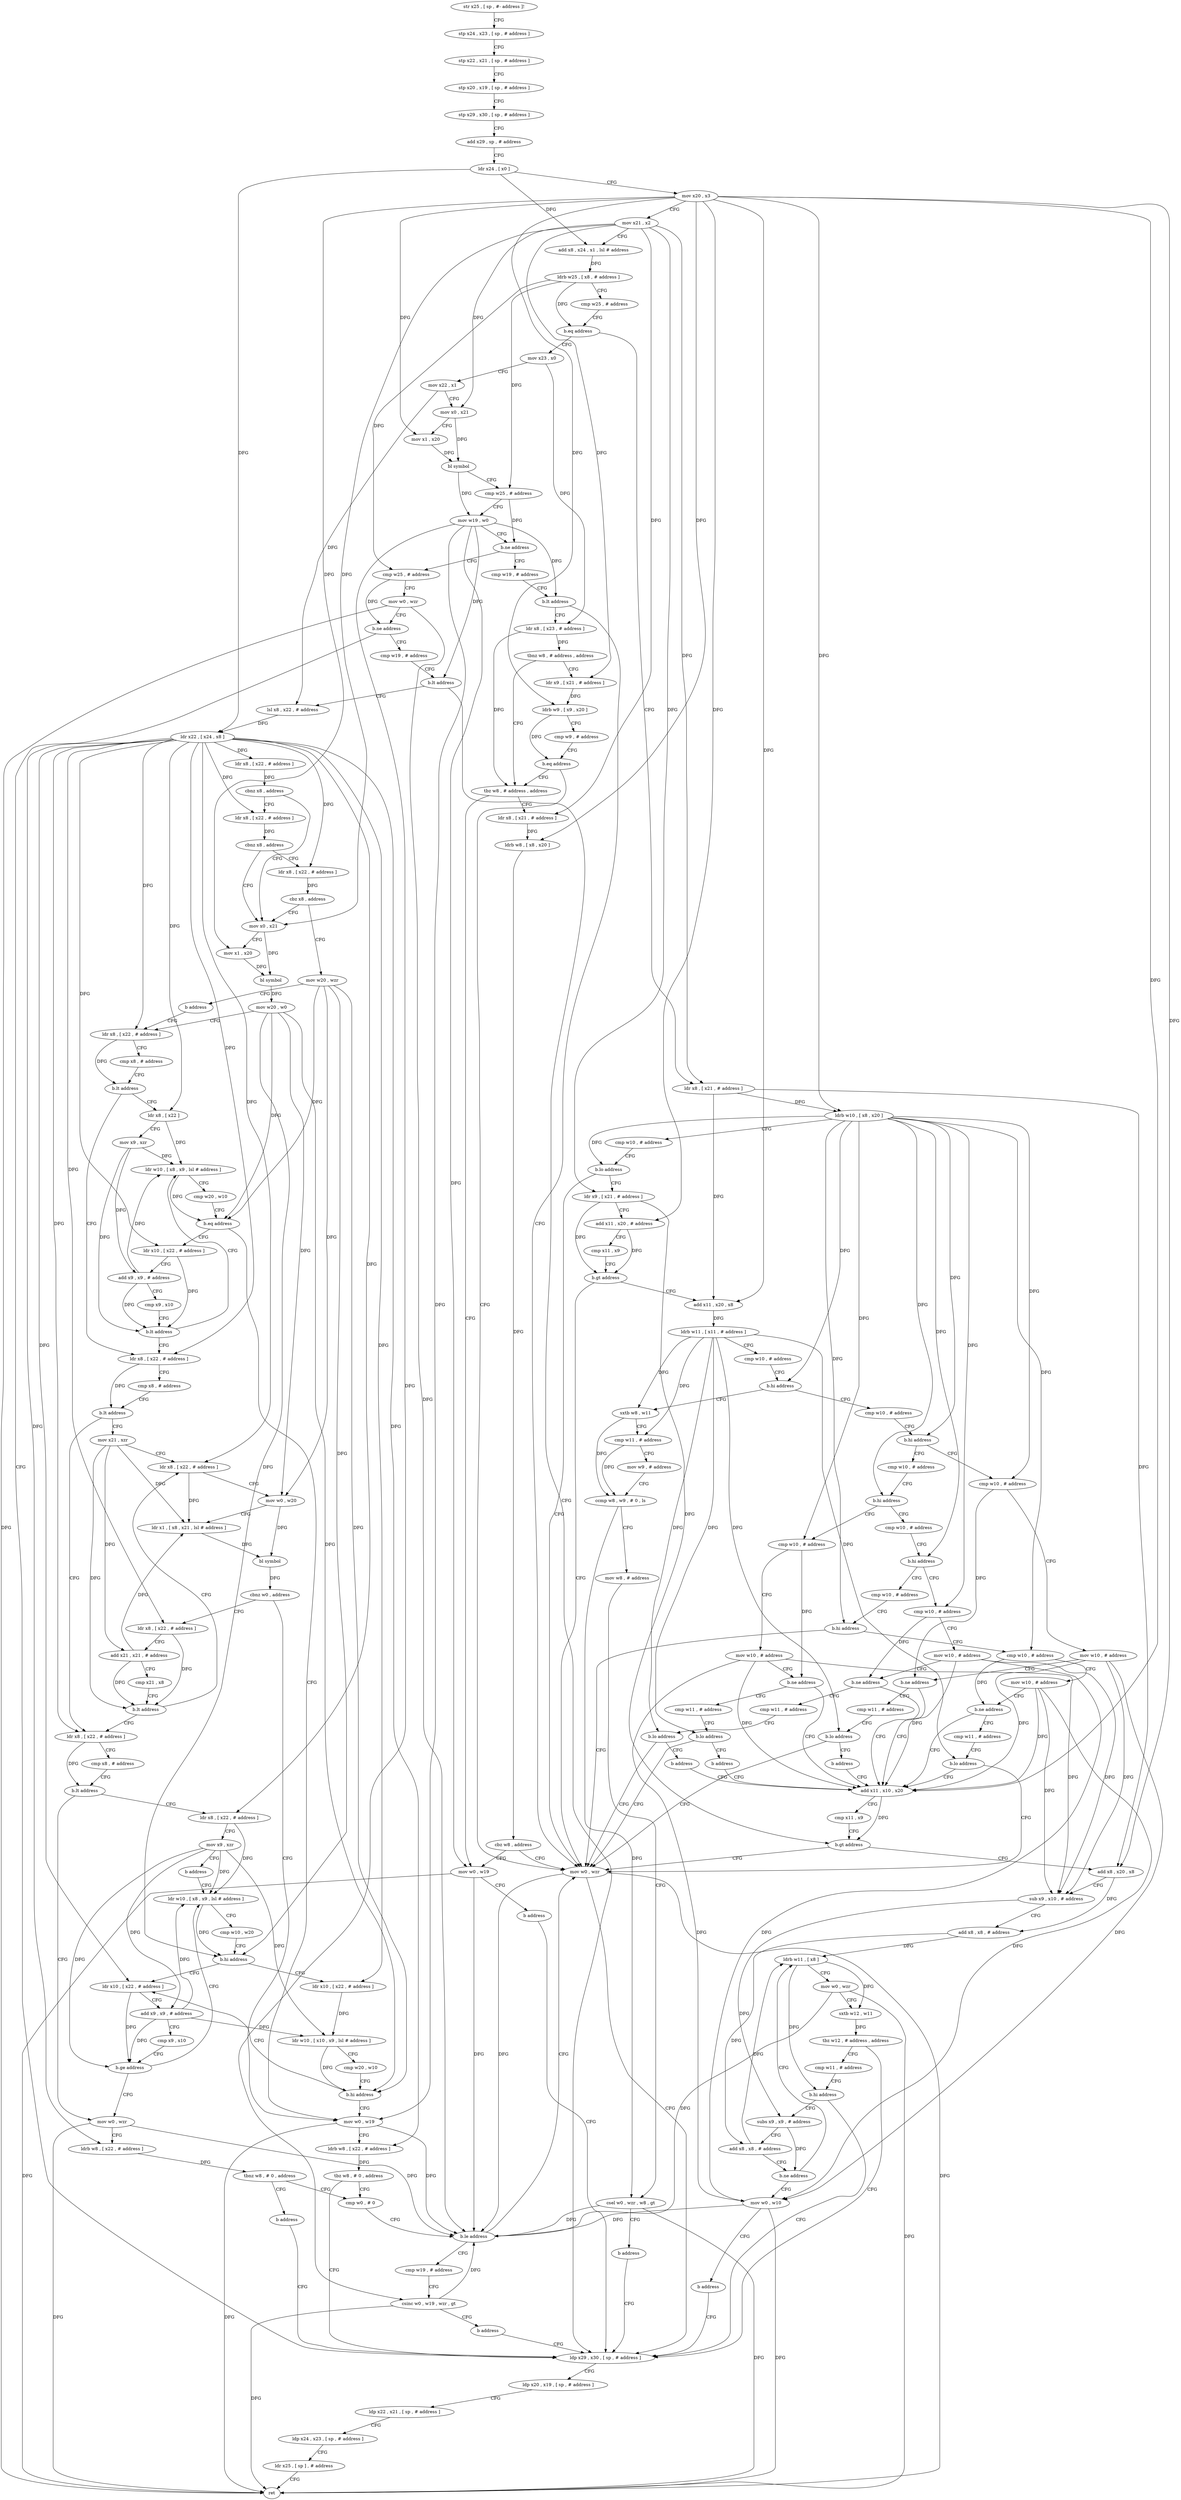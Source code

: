 digraph "func" {
"4254848" [label = "str x25 , [ sp , #- address ]!" ]
"4254852" [label = "stp x24 , x23 , [ sp , # address ]" ]
"4254856" [label = "stp x22 , x21 , [ sp , # address ]" ]
"4254860" [label = "stp x20 , x19 , [ sp , # address ]" ]
"4254864" [label = "stp x29 , x30 , [ sp , # address ]" ]
"4254868" [label = "add x29 , sp , # address" ]
"4254872" [label = "ldr x24 , [ x0 ]" ]
"4254876" [label = "mov x20 , x3" ]
"4254880" [label = "mov x21 , x2" ]
"4254884" [label = "add x8 , x24 , x1 , lsl # address" ]
"4254888" [label = "ldrb w25 , [ x8 , # address ]" ]
"4254892" [label = "cmp w25 , # address" ]
"4254896" [label = "b.eq address" ]
"4255308" [label = "ldr x8 , [ x21 , # address ]" ]
"4254900" [label = "mov x23 , x0" ]
"4255312" [label = "ldrb w10 , [ x8 , x20 ]" ]
"4255316" [label = "cmp w10 , # address" ]
"4255320" [label = "b.lo address" ]
"4255244" [label = "mov w0 , wzr" ]
"4255324" [label = "ldr x9 , [ x21 , # address ]" ]
"4254904" [label = "mov x22 , x1" ]
"4254908" [label = "mov x0 , x21" ]
"4254912" [label = "mov x1 , x20" ]
"4254916" [label = "bl symbol" ]
"4254920" [label = "cmp w25 , # address" ]
"4254924" [label = "mov w19 , w0" ]
"4254928" [label = "b.ne address" ]
"4254988" [label = "cmp w25 , # address" ]
"4254932" [label = "cmp w19 , # address" ]
"4255248" [label = "ldp x29 , x30 , [ sp , # address ]" ]
"4255328" [label = "add x11 , x20 , # address" ]
"4255332" [label = "cmp x11 , x9" ]
"4255336" [label = "b.gt address" ]
"4255340" [label = "add x11 , x20 , x8" ]
"4254992" [label = "mov w0 , wzr" ]
"4254996" [label = "b.ne address" ]
"4255000" [label = "cmp w19 , # address" ]
"4254936" [label = "b.lt address" ]
"4254940" [label = "ldr x8 , [ x23 , # address ]" ]
"4255344" [label = "ldrb w11 , [ x11 , # address ]" ]
"4255348" [label = "cmp w10 , # address" ]
"4255352" [label = "b.hi address" ]
"4255384" [label = "cmp w10 , # address" ]
"4255356" [label = "sxtb w8 , w11" ]
"4255252" [label = "ldp x20 , x19 , [ sp , # address ]" ]
"4255256" [label = "ldp x22 , x21 , [ sp , # address ]" ]
"4255260" [label = "ldp x24 , x23 , [ sp , # address ]" ]
"4255264" [label = "ldr x25 , [ sp ] , # address" ]
"4255268" [label = "ret" ]
"4255004" [label = "b.lt address" ]
"4255008" [label = "lsl x8 , x22 , # address" ]
"4254944" [label = "tbnz w8 , # address , address" ]
"4254964" [label = "tbz w8 , # address , address" ]
"4254948" [label = "ldr x9 , [ x21 , # address ]" ]
"4255388" [label = "b.hi address" ]
"4255416" [label = "cmp w10 , # address" ]
"4255392" [label = "cmp w10 , # address" ]
"4255360" [label = "cmp w11 , # address" ]
"4255364" [label = "mov w9 , # address" ]
"4255368" [label = "ccmp w8 , w9 , # 0 , ls" ]
"4255372" [label = "mov w8 , # address" ]
"4255376" [label = "csel w0 , wzr , w8 , gt" ]
"4255380" [label = "b address" ]
"4255012" [label = "ldr x22 , [ x24 , x8 ]" ]
"4255016" [label = "ldr x8 , [ x22 , # address ]" ]
"4255020" [label = "cbnz x8 , address" ]
"4255040" [label = "mov x0 , x21" ]
"4255024" [label = "ldr x8 , [ x22 , # address ]" ]
"4254980" [label = "mov w0 , w19" ]
"4254968" [label = "ldr x8 , [ x21 , # address ]" ]
"4254952" [label = "ldrb w9 , [ x9 , x20 ]" ]
"4254956" [label = "cmp w9 , # address" ]
"4254960" [label = "b.eq address" ]
"4255420" [label = "b.hi address" ]
"4255448" [label = "cmp w10 , # address" ]
"4255424" [label = "cmp w10 , # address" ]
"4255396" [label = "mov w10 , # address" ]
"4255400" [label = "b.ne address" ]
"4255508" [label = "add x11 , x10 , x20" ]
"4255404" [label = "cmp w11 , # address" ]
"4255044" [label = "mov x1 , x20" ]
"4255048" [label = "bl symbol" ]
"4255052" [label = "mov w20 , w0" ]
"4255056" [label = "ldr x8 , [ x22 , # address ]" ]
"4255028" [label = "cbnz x8 , address" ]
"4255032" [label = "ldr x8 , [ x22 , # address ]" ]
"4254984" [label = "b address" ]
"4254972" [label = "ldrb w8 , [ x8 , x20 ]" ]
"4254976" [label = "cbz w8 , address" ]
"4255452" [label = "b.hi address" ]
"4255480" [label = "cmp w10 , # address" ]
"4255456" [label = "cmp w10 , # address" ]
"4255428" [label = "mov w10 , # address" ]
"4255432" [label = "b.ne address" ]
"4255436" [label = "cmp w11 , # address" ]
"4255512" [label = "cmp x11 , x9" ]
"4255516" [label = "b.gt address" ]
"4255520" [label = "add x8 , x20 , x8" ]
"4255408" [label = "b.lo address" ]
"4255412" [label = "b address" ]
"4255104" [label = "ldr x8 , [ x22 , # address ]" ]
"4255108" [label = "cmp x8 , # address" ]
"4255112" [label = "b.lt address" ]
"4255156" [label = "ldr x8 , [ x22 , # address ]" ]
"4255116" [label = "mov x21 , xzr" ]
"4255068" [label = "ldr x8 , [ x22 ]" ]
"4255072" [label = "mov x9 , xzr" ]
"4255076" [label = "ldr w10 , [ x8 , x9 , lsl # address ]" ]
"4255036" [label = "cbz x8 , address" ]
"4255300" [label = "mov w20 , wzr" ]
"4255484" [label = "b.hi address" ]
"4255488" [label = "cmp w10 , # address" ]
"4255460" [label = "mov w10 , # address" ]
"4255464" [label = "b.ne address" ]
"4255468" [label = "cmp w11 , # address" ]
"4255440" [label = "b.lo address" ]
"4255444" [label = "b address" ]
"4255524" [label = "sub x9 , x10 , # address" ]
"4255528" [label = "add x8 , x8 , # address" ]
"4255532" [label = "ldrb w11 , [ x8 ]" ]
"4255160" [label = "cmp x8 , # address" ]
"4255164" [label = "b.lt address" ]
"4255272" [label = "mov w0 , wzr" ]
"4255168" [label = "ldr x8 , [ x22 , # address ]" ]
"4255120" [label = "ldr x8 , [ x22 , # address ]" ]
"4255224" [label = "mov w0 , w19" ]
"4255228" [label = "ldrb w8 , [ x22 , # address ]" ]
"4255232" [label = "tbz w8 , # 0 , address" ]
"4255236" [label = "cmp w0 , # 0" ]
"4255088" [label = "ldr x10 , [ x22 , # address ]" ]
"4255092" [label = "add x9 , x9 , # address" ]
"4255096" [label = "cmp x9 , x10" ]
"4255100" [label = "b.lt address" ]
"4255304" [label = "b address" ]
"4255492" [label = "mov w10 , # address" ]
"4255496" [label = "b.ne address" ]
"4255500" [label = "cmp w11 , # address" ]
"4255472" [label = "b.lo address" ]
"4255476" [label = "b address" ]
"4255548" [label = "cmp w11 , # address" ]
"4255552" [label = "b.hi address" ]
"4255556" [label = "subs x9 , x9 , # address" ]
"4255276" [label = "ldrb w8 , [ x22 , # address ]" ]
"4255280" [label = "tbnz w8 , # 0 , address" ]
"4255284" [label = "b address" ]
"4255172" [label = "mov x9 , xzr" ]
"4255176" [label = "b address" ]
"4255196" [label = "ldr w10 , [ x8 , x9 , lsl # address ]" ]
"4255140" [label = "ldr x8 , [ x22 , # address ]" ]
"4255144" [label = "add x21 , x21 , # address" ]
"4255148" [label = "cmp x21 , x8" ]
"4255152" [label = "b.lt address" ]
"4255240" [label = "b.le address" ]
"4255288" [label = "cmp w19 , # address" ]
"4255080" [label = "cmp w20 , w10" ]
"4255084" [label = "b.eq address" ]
"4255060" [label = "cmp x8 , # address" ]
"4255064" [label = "b.lt address" ]
"4255504" [label = "b.lo address" ]
"4255560" [label = "add x8 , x8 , # address" ]
"4255564" [label = "b.ne address" ]
"4255568" [label = "mov w0 , w10" ]
"4255200" [label = "cmp w10 , w20" ]
"4255204" [label = "b.hi address" ]
"4255180" [label = "ldr x10 , [ x22 , # address ]" ]
"4255208" [label = "ldr x10 , [ x22 , # address ]" ]
"4255124" [label = "mov w0 , w20" ]
"4255128" [label = "ldr x1 , [ x8 , x21 , lsl # address ]" ]
"4255132" [label = "bl symbol" ]
"4255136" [label = "cbnz w0 , address" ]
"4255292" [label = "csinc w0 , w19 , wzr , gt" ]
"4255296" [label = "b address" ]
"4255536" [label = "mov w0 , wzr" ]
"4255540" [label = "sxtb w12 , w11" ]
"4255544" [label = "tbz w12 , # address , address" ]
"4255572" [label = "b address" ]
"4255184" [label = "add x9 , x9 , # address" ]
"4255188" [label = "cmp x9 , x10" ]
"4255192" [label = "b.ge address" ]
"4255212" [label = "ldr w10 , [ x10 , x9 , lsl # address ]" ]
"4255216" [label = "cmp w20 , w10" ]
"4255220" [label = "b.hi address" ]
"4254848" -> "4254852" [ label = "CFG" ]
"4254852" -> "4254856" [ label = "CFG" ]
"4254856" -> "4254860" [ label = "CFG" ]
"4254860" -> "4254864" [ label = "CFG" ]
"4254864" -> "4254868" [ label = "CFG" ]
"4254868" -> "4254872" [ label = "CFG" ]
"4254872" -> "4254876" [ label = "CFG" ]
"4254872" -> "4254884" [ label = "DFG" ]
"4254872" -> "4255012" [ label = "DFG" ]
"4254876" -> "4254880" [ label = "CFG" ]
"4254876" -> "4255312" [ label = "DFG" ]
"4254876" -> "4254912" [ label = "DFG" ]
"4254876" -> "4255328" [ label = "DFG" ]
"4254876" -> "4255340" [ label = "DFG" ]
"4254876" -> "4254952" [ label = "DFG" ]
"4254876" -> "4255044" [ label = "DFG" ]
"4254876" -> "4254972" [ label = "DFG" ]
"4254876" -> "4255508" [ label = "DFG" ]
"4254876" -> "4255520" [ label = "DFG" ]
"4254880" -> "4254884" [ label = "CFG" ]
"4254880" -> "4255308" [ label = "DFG" ]
"4254880" -> "4254908" [ label = "DFG" ]
"4254880" -> "4255324" [ label = "DFG" ]
"4254880" -> "4254948" [ label = "DFG" ]
"4254880" -> "4255040" [ label = "DFG" ]
"4254880" -> "4254968" [ label = "DFG" ]
"4254884" -> "4254888" [ label = "DFG" ]
"4254888" -> "4254892" [ label = "CFG" ]
"4254888" -> "4254896" [ label = "DFG" ]
"4254888" -> "4254920" [ label = "DFG" ]
"4254888" -> "4254988" [ label = "DFG" ]
"4254892" -> "4254896" [ label = "CFG" ]
"4254896" -> "4255308" [ label = "CFG" ]
"4254896" -> "4254900" [ label = "CFG" ]
"4255308" -> "4255312" [ label = "DFG" ]
"4255308" -> "4255340" [ label = "DFG" ]
"4255308" -> "4255520" [ label = "DFG" ]
"4254900" -> "4254904" [ label = "CFG" ]
"4254900" -> "4254940" [ label = "DFG" ]
"4255312" -> "4255316" [ label = "CFG" ]
"4255312" -> "4255320" [ label = "DFG" ]
"4255312" -> "4255352" [ label = "DFG" ]
"4255312" -> "4255388" [ label = "DFG" ]
"4255312" -> "4255420" [ label = "DFG" ]
"4255312" -> "4255392" [ label = "DFG" ]
"4255312" -> "4255452" [ label = "DFG" ]
"4255312" -> "4255424" [ label = "DFG" ]
"4255312" -> "4255484" [ label = "DFG" ]
"4255312" -> "4255456" [ label = "DFG" ]
"4255312" -> "4255488" [ label = "DFG" ]
"4255316" -> "4255320" [ label = "CFG" ]
"4255320" -> "4255244" [ label = "CFG" ]
"4255320" -> "4255324" [ label = "CFG" ]
"4255244" -> "4255248" [ label = "CFG" ]
"4255244" -> "4255268" [ label = "DFG" ]
"4255244" -> "4255240" [ label = "DFG" ]
"4255324" -> "4255328" [ label = "CFG" ]
"4255324" -> "4255336" [ label = "DFG" ]
"4255324" -> "4255516" [ label = "DFG" ]
"4254904" -> "4254908" [ label = "CFG" ]
"4254904" -> "4255008" [ label = "DFG" ]
"4254908" -> "4254912" [ label = "CFG" ]
"4254908" -> "4254916" [ label = "DFG" ]
"4254912" -> "4254916" [ label = "DFG" ]
"4254916" -> "4254920" [ label = "CFG" ]
"4254916" -> "4254924" [ label = "DFG" ]
"4254920" -> "4254924" [ label = "CFG" ]
"4254920" -> "4254928" [ label = "DFG" ]
"4254924" -> "4254928" [ label = "CFG" ]
"4254924" -> "4254936" [ label = "DFG" ]
"4254924" -> "4255004" [ label = "DFG" ]
"4254924" -> "4254980" [ label = "DFG" ]
"4254924" -> "4255224" [ label = "DFG" ]
"4254924" -> "4255292" [ label = "DFG" ]
"4254928" -> "4254988" [ label = "CFG" ]
"4254928" -> "4254932" [ label = "CFG" ]
"4254988" -> "4254992" [ label = "CFG" ]
"4254988" -> "4254996" [ label = "DFG" ]
"4254932" -> "4254936" [ label = "CFG" ]
"4255248" -> "4255252" [ label = "CFG" ]
"4255328" -> "4255332" [ label = "CFG" ]
"4255328" -> "4255336" [ label = "DFG" ]
"4255332" -> "4255336" [ label = "CFG" ]
"4255336" -> "4255244" [ label = "CFG" ]
"4255336" -> "4255340" [ label = "CFG" ]
"4255340" -> "4255344" [ label = "DFG" ]
"4254992" -> "4254996" [ label = "CFG" ]
"4254992" -> "4255268" [ label = "DFG" ]
"4254992" -> "4255240" [ label = "DFG" ]
"4254996" -> "4255248" [ label = "CFG" ]
"4254996" -> "4255000" [ label = "CFG" ]
"4255000" -> "4255004" [ label = "CFG" ]
"4254936" -> "4255244" [ label = "CFG" ]
"4254936" -> "4254940" [ label = "CFG" ]
"4254940" -> "4254944" [ label = "DFG" ]
"4254940" -> "4254964" [ label = "DFG" ]
"4255344" -> "4255348" [ label = "CFG" ]
"4255344" -> "4255356" [ label = "DFG" ]
"4255344" -> "4255360" [ label = "DFG" ]
"4255344" -> "4255408" [ label = "DFG" ]
"4255344" -> "4255440" [ label = "DFG" ]
"4255344" -> "4255472" [ label = "DFG" ]
"4255344" -> "4255504" [ label = "DFG" ]
"4255348" -> "4255352" [ label = "CFG" ]
"4255352" -> "4255384" [ label = "CFG" ]
"4255352" -> "4255356" [ label = "CFG" ]
"4255384" -> "4255388" [ label = "CFG" ]
"4255356" -> "4255360" [ label = "CFG" ]
"4255356" -> "4255368" [ label = "DFG" ]
"4255252" -> "4255256" [ label = "CFG" ]
"4255256" -> "4255260" [ label = "CFG" ]
"4255260" -> "4255264" [ label = "CFG" ]
"4255264" -> "4255268" [ label = "CFG" ]
"4255004" -> "4255248" [ label = "CFG" ]
"4255004" -> "4255008" [ label = "CFG" ]
"4255008" -> "4255012" [ label = "DFG" ]
"4254944" -> "4254964" [ label = "CFG" ]
"4254944" -> "4254948" [ label = "CFG" ]
"4254964" -> "4254980" [ label = "CFG" ]
"4254964" -> "4254968" [ label = "CFG" ]
"4254948" -> "4254952" [ label = "DFG" ]
"4255388" -> "4255416" [ label = "CFG" ]
"4255388" -> "4255392" [ label = "CFG" ]
"4255416" -> "4255420" [ label = "CFG" ]
"4255392" -> "4255396" [ label = "CFG" ]
"4255392" -> "4255400" [ label = "DFG" ]
"4255360" -> "4255364" [ label = "CFG" ]
"4255360" -> "4255368" [ label = "DFG" ]
"4255364" -> "4255368" [ label = "CFG" ]
"4255368" -> "4255372" [ label = "CFG" ]
"4255368" -> "4255376" [ label = "DFG" ]
"4255372" -> "4255376" [ label = "CFG" ]
"4255376" -> "4255380" [ label = "CFG" ]
"4255376" -> "4255268" [ label = "DFG" ]
"4255376" -> "4255240" [ label = "DFG" ]
"4255380" -> "4255248" [ label = "CFG" ]
"4255012" -> "4255016" [ label = "DFG" ]
"4255012" -> "4255024" [ label = "DFG" ]
"4255012" -> "4255056" [ label = "DFG" ]
"4255012" -> "4255032" [ label = "DFG" ]
"4255012" -> "4255104" [ label = "DFG" ]
"4255012" -> "4255068" [ label = "DFG" ]
"4255012" -> "4255156" [ label = "DFG" ]
"4255012" -> "4255276" [ label = "DFG" ]
"4255012" -> "4255168" [ label = "DFG" ]
"4255012" -> "4255120" [ label = "DFG" ]
"4255012" -> "4255228" [ label = "DFG" ]
"4255012" -> "4255088" [ label = "DFG" ]
"4255012" -> "4255140" [ label = "DFG" ]
"4255012" -> "4255180" [ label = "DFG" ]
"4255012" -> "4255208" [ label = "DFG" ]
"4255016" -> "4255020" [ label = "DFG" ]
"4255020" -> "4255040" [ label = "CFG" ]
"4255020" -> "4255024" [ label = "CFG" ]
"4255040" -> "4255044" [ label = "CFG" ]
"4255040" -> "4255048" [ label = "DFG" ]
"4255024" -> "4255028" [ label = "DFG" ]
"4254980" -> "4254984" [ label = "CFG" ]
"4254980" -> "4255268" [ label = "DFG" ]
"4254980" -> "4255240" [ label = "DFG" ]
"4254968" -> "4254972" [ label = "DFG" ]
"4254952" -> "4254956" [ label = "CFG" ]
"4254952" -> "4254960" [ label = "DFG" ]
"4254956" -> "4254960" [ label = "CFG" ]
"4254960" -> "4255244" [ label = "CFG" ]
"4254960" -> "4254964" [ label = "CFG" ]
"4255420" -> "4255448" [ label = "CFG" ]
"4255420" -> "4255424" [ label = "CFG" ]
"4255448" -> "4255452" [ label = "CFG" ]
"4255424" -> "4255428" [ label = "CFG" ]
"4255424" -> "4255432" [ label = "DFG" ]
"4255396" -> "4255400" [ label = "CFG" ]
"4255396" -> "4255508" [ label = "DFG" ]
"4255396" -> "4255524" [ label = "DFG" ]
"4255396" -> "4255568" [ label = "DFG" ]
"4255400" -> "4255508" [ label = "CFG" ]
"4255400" -> "4255404" [ label = "CFG" ]
"4255508" -> "4255512" [ label = "CFG" ]
"4255508" -> "4255516" [ label = "DFG" ]
"4255404" -> "4255408" [ label = "CFG" ]
"4255044" -> "4255048" [ label = "DFG" ]
"4255048" -> "4255052" [ label = "DFG" ]
"4255052" -> "4255056" [ label = "CFG" ]
"4255052" -> "4255084" [ label = "DFG" ]
"4255052" -> "4255124" [ label = "DFG" ]
"4255052" -> "4255204" [ label = "DFG" ]
"4255052" -> "4255220" [ label = "DFG" ]
"4255056" -> "4255060" [ label = "CFG" ]
"4255056" -> "4255064" [ label = "DFG" ]
"4255028" -> "4255040" [ label = "CFG" ]
"4255028" -> "4255032" [ label = "CFG" ]
"4255032" -> "4255036" [ label = "DFG" ]
"4254984" -> "4255248" [ label = "CFG" ]
"4254972" -> "4254976" [ label = "DFG" ]
"4254976" -> "4255244" [ label = "CFG" ]
"4254976" -> "4254980" [ label = "CFG" ]
"4255452" -> "4255480" [ label = "CFG" ]
"4255452" -> "4255456" [ label = "CFG" ]
"4255480" -> "4255484" [ label = "CFG" ]
"4255456" -> "4255460" [ label = "CFG" ]
"4255456" -> "4255464" [ label = "DFG" ]
"4255428" -> "4255432" [ label = "CFG" ]
"4255428" -> "4255508" [ label = "DFG" ]
"4255428" -> "4255524" [ label = "DFG" ]
"4255428" -> "4255568" [ label = "DFG" ]
"4255432" -> "4255508" [ label = "CFG" ]
"4255432" -> "4255436" [ label = "CFG" ]
"4255436" -> "4255440" [ label = "CFG" ]
"4255512" -> "4255516" [ label = "CFG" ]
"4255516" -> "4255244" [ label = "CFG" ]
"4255516" -> "4255520" [ label = "CFG" ]
"4255520" -> "4255524" [ label = "CFG" ]
"4255520" -> "4255528" [ label = "DFG" ]
"4255408" -> "4255244" [ label = "CFG" ]
"4255408" -> "4255412" [ label = "CFG" ]
"4255412" -> "4255508" [ label = "CFG" ]
"4255104" -> "4255108" [ label = "CFG" ]
"4255104" -> "4255112" [ label = "DFG" ]
"4255108" -> "4255112" [ label = "CFG" ]
"4255112" -> "4255156" [ label = "CFG" ]
"4255112" -> "4255116" [ label = "CFG" ]
"4255156" -> "4255160" [ label = "CFG" ]
"4255156" -> "4255164" [ label = "DFG" ]
"4255116" -> "4255120" [ label = "CFG" ]
"4255116" -> "4255128" [ label = "DFG" ]
"4255116" -> "4255144" [ label = "DFG" ]
"4255116" -> "4255152" [ label = "DFG" ]
"4255068" -> "4255072" [ label = "CFG" ]
"4255068" -> "4255076" [ label = "DFG" ]
"4255072" -> "4255076" [ label = "DFG" ]
"4255072" -> "4255092" [ label = "DFG" ]
"4255072" -> "4255100" [ label = "DFG" ]
"4255076" -> "4255080" [ label = "CFG" ]
"4255076" -> "4255084" [ label = "DFG" ]
"4255036" -> "4255300" [ label = "CFG" ]
"4255036" -> "4255040" [ label = "CFG" ]
"4255300" -> "4255304" [ label = "CFG" ]
"4255300" -> "4255084" [ label = "DFG" ]
"4255300" -> "4255124" [ label = "DFG" ]
"4255300" -> "4255204" [ label = "DFG" ]
"4255300" -> "4255220" [ label = "DFG" ]
"4255484" -> "4255244" [ label = "CFG" ]
"4255484" -> "4255488" [ label = "CFG" ]
"4255488" -> "4255492" [ label = "CFG" ]
"4255488" -> "4255496" [ label = "DFG" ]
"4255460" -> "4255464" [ label = "CFG" ]
"4255460" -> "4255508" [ label = "DFG" ]
"4255460" -> "4255524" [ label = "DFG" ]
"4255460" -> "4255568" [ label = "DFG" ]
"4255464" -> "4255508" [ label = "CFG" ]
"4255464" -> "4255468" [ label = "CFG" ]
"4255468" -> "4255472" [ label = "CFG" ]
"4255440" -> "4255244" [ label = "CFG" ]
"4255440" -> "4255444" [ label = "CFG" ]
"4255444" -> "4255508" [ label = "CFG" ]
"4255524" -> "4255528" [ label = "CFG" ]
"4255524" -> "4255556" [ label = "DFG" ]
"4255528" -> "4255532" [ label = "DFG" ]
"4255528" -> "4255560" [ label = "DFG" ]
"4255532" -> "4255536" [ label = "CFG" ]
"4255532" -> "4255540" [ label = "DFG" ]
"4255532" -> "4255552" [ label = "DFG" ]
"4255160" -> "4255164" [ label = "CFG" ]
"4255164" -> "4255272" [ label = "CFG" ]
"4255164" -> "4255168" [ label = "CFG" ]
"4255272" -> "4255276" [ label = "CFG" ]
"4255272" -> "4255268" [ label = "DFG" ]
"4255272" -> "4255240" [ label = "DFG" ]
"4255168" -> "4255172" [ label = "CFG" ]
"4255168" -> "4255196" [ label = "DFG" ]
"4255120" -> "4255124" [ label = "CFG" ]
"4255120" -> "4255128" [ label = "DFG" ]
"4255224" -> "4255228" [ label = "CFG" ]
"4255224" -> "4255268" [ label = "DFG" ]
"4255224" -> "4255240" [ label = "DFG" ]
"4255228" -> "4255232" [ label = "DFG" ]
"4255232" -> "4255248" [ label = "CFG" ]
"4255232" -> "4255236" [ label = "CFG" ]
"4255236" -> "4255240" [ label = "CFG" ]
"4255088" -> "4255092" [ label = "CFG" ]
"4255088" -> "4255100" [ label = "DFG" ]
"4255092" -> "4255096" [ label = "CFG" ]
"4255092" -> "4255076" [ label = "DFG" ]
"4255092" -> "4255100" [ label = "DFG" ]
"4255096" -> "4255100" [ label = "CFG" ]
"4255100" -> "4255076" [ label = "CFG" ]
"4255100" -> "4255104" [ label = "CFG" ]
"4255304" -> "4255056" [ label = "CFG" ]
"4255492" -> "4255496" [ label = "CFG" ]
"4255492" -> "4255524" [ label = "DFG" ]
"4255492" -> "4255508" [ label = "DFG" ]
"4255492" -> "4255568" [ label = "DFG" ]
"4255496" -> "4255508" [ label = "CFG" ]
"4255496" -> "4255500" [ label = "CFG" ]
"4255500" -> "4255504" [ label = "CFG" ]
"4255472" -> "4255244" [ label = "CFG" ]
"4255472" -> "4255476" [ label = "CFG" ]
"4255476" -> "4255508" [ label = "CFG" ]
"4255548" -> "4255552" [ label = "CFG" ]
"4255552" -> "4255248" [ label = "CFG" ]
"4255552" -> "4255556" [ label = "CFG" ]
"4255556" -> "4255560" [ label = "CFG" ]
"4255556" -> "4255564" [ label = "DFG" ]
"4255276" -> "4255280" [ label = "DFG" ]
"4255280" -> "4255236" [ label = "CFG" ]
"4255280" -> "4255284" [ label = "CFG" ]
"4255284" -> "4255248" [ label = "CFG" ]
"4255172" -> "4255176" [ label = "CFG" ]
"4255172" -> "4255196" [ label = "DFG" ]
"4255172" -> "4255184" [ label = "DFG" ]
"4255172" -> "4255192" [ label = "DFG" ]
"4255172" -> "4255212" [ label = "DFG" ]
"4255176" -> "4255196" [ label = "CFG" ]
"4255196" -> "4255200" [ label = "CFG" ]
"4255196" -> "4255204" [ label = "DFG" ]
"4255140" -> "4255144" [ label = "CFG" ]
"4255140" -> "4255152" [ label = "DFG" ]
"4255144" -> "4255148" [ label = "CFG" ]
"4255144" -> "4255128" [ label = "DFG" ]
"4255144" -> "4255152" [ label = "DFG" ]
"4255148" -> "4255152" [ label = "CFG" ]
"4255152" -> "4255120" [ label = "CFG" ]
"4255152" -> "4255156" [ label = "CFG" ]
"4255240" -> "4255288" [ label = "CFG" ]
"4255240" -> "4255244" [ label = "CFG" ]
"4255288" -> "4255292" [ label = "CFG" ]
"4255080" -> "4255084" [ label = "CFG" ]
"4255084" -> "4255224" [ label = "CFG" ]
"4255084" -> "4255088" [ label = "CFG" ]
"4255060" -> "4255064" [ label = "CFG" ]
"4255064" -> "4255104" [ label = "CFG" ]
"4255064" -> "4255068" [ label = "CFG" ]
"4255504" -> "4255244" [ label = "CFG" ]
"4255504" -> "4255508" [ label = "CFG" ]
"4255560" -> "4255564" [ label = "CFG" ]
"4255560" -> "4255532" [ label = "DFG" ]
"4255564" -> "4255532" [ label = "CFG" ]
"4255564" -> "4255568" [ label = "CFG" ]
"4255568" -> "4255572" [ label = "CFG" ]
"4255568" -> "4255240" [ label = "DFG" ]
"4255568" -> "4255268" [ label = "DFG" ]
"4255200" -> "4255204" [ label = "CFG" ]
"4255204" -> "4255180" [ label = "CFG" ]
"4255204" -> "4255208" [ label = "CFG" ]
"4255180" -> "4255184" [ label = "CFG" ]
"4255180" -> "4255192" [ label = "DFG" ]
"4255208" -> "4255212" [ label = "DFG" ]
"4255124" -> "4255128" [ label = "CFG" ]
"4255124" -> "4255132" [ label = "DFG" ]
"4255128" -> "4255132" [ label = "DFG" ]
"4255132" -> "4255136" [ label = "DFG" ]
"4255136" -> "4255224" [ label = "CFG" ]
"4255136" -> "4255140" [ label = "CFG" ]
"4255292" -> "4255296" [ label = "CFG" ]
"4255292" -> "4255240" [ label = "DFG" ]
"4255292" -> "4255268" [ label = "DFG" ]
"4255296" -> "4255248" [ label = "CFG" ]
"4255536" -> "4255540" [ label = "CFG" ]
"4255536" -> "4255268" [ label = "DFG" ]
"4255536" -> "4255240" [ label = "DFG" ]
"4255540" -> "4255544" [ label = "DFG" ]
"4255544" -> "4255248" [ label = "CFG" ]
"4255544" -> "4255548" [ label = "CFG" ]
"4255572" -> "4255248" [ label = "CFG" ]
"4255184" -> "4255188" [ label = "CFG" ]
"4255184" -> "4255196" [ label = "DFG" ]
"4255184" -> "4255192" [ label = "DFG" ]
"4255184" -> "4255212" [ label = "DFG" ]
"4255188" -> "4255192" [ label = "CFG" ]
"4255192" -> "4255272" [ label = "CFG" ]
"4255192" -> "4255196" [ label = "CFG" ]
"4255212" -> "4255216" [ label = "CFG" ]
"4255212" -> "4255220" [ label = "DFG" ]
"4255216" -> "4255220" [ label = "CFG" ]
"4255220" -> "4255180" [ label = "CFG" ]
"4255220" -> "4255224" [ label = "CFG" ]
}
